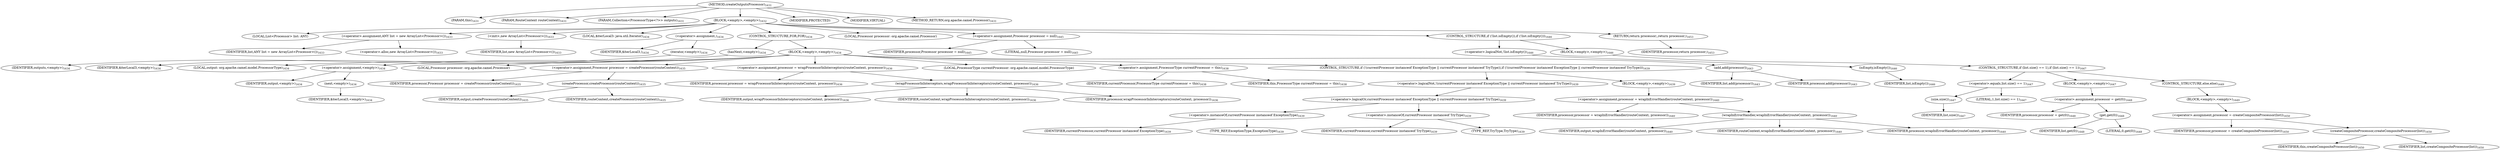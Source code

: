 digraph "createOutputsProcessor" {  
"3141" [label = <(METHOD,createOutputsProcessor)<SUB>1631</SUB>> ]
"446" [label = <(PARAM,this)<SUB>1631</SUB>> ]
"3142" [label = <(PARAM,RouteContext routeContext)<SUB>1631</SUB>> ]
"3143" [label = <(PARAM,Collection&lt;ProcessorType&lt;?&gt;&gt; outputs)<SUB>1631</SUB>> ]
"3144" [label = <(BLOCK,&lt;empty&gt;,&lt;empty&gt;)<SUB>1632</SUB>> ]
"444" [label = <(LOCAL,List&lt;Processor&gt; list: ANY)> ]
"3145" [label = <(&lt;operator&gt;.assignment,ANY list = new ArrayList&lt;Processor&gt;())<SUB>1633</SUB>> ]
"3146" [label = <(IDENTIFIER,list,ANY list = new ArrayList&lt;Processor&gt;())<SUB>1633</SUB>> ]
"3147" [label = <(&lt;operator&gt;.alloc,new ArrayList&lt;Processor&gt;())<SUB>1633</SUB>> ]
"3148" [label = <(&lt;init&gt;,new ArrayList&lt;Processor&gt;())<SUB>1633</SUB>> ]
"443" [label = <(IDENTIFIER,list,new ArrayList&lt;Processor&gt;())<SUB>1633</SUB>> ]
"3149" [label = <(LOCAL,$iterLocal3: java.util.Iterator)<SUB>1634</SUB>> ]
"3150" [label = <(&lt;operator&gt;.assignment,)<SUB>1634</SUB>> ]
"3151" [label = <(IDENTIFIER,$iterLocal3,)<SUB>1634</SUB>> ]
"3152" [label = <(iterator,&lt;empty&gt;)<SUB>1634</SUB>> ]
"3153" [label = <(IDENTIFIER,outputs,&lt;empty&gt;)<SUB>1634</SUB>> ]
"3154" [label = <(CONTROL_STRUCTURE,FOR,FOR)<SUB>1634</SUB>> ]
"3155" [label = <(hasNext,&lt;empty&gt;)<SUB>1634</SUB>> ]
"3156" [label = <(IDENTIFIER,$iterLocal3,&lt;empty&gt;)<SUB>1634</SUB>> ]
"3157" [label = <(BLOCK,&lt;empty&gt;,&lt;empty&gt;)<SUB>1634</SUB>> ]
"3158" [label = <(LOCAL,output: org.apache.camel.model.ProcessorType)<SUB>1634</SUB>> ]
"3159" [label = <(&lt;operator&gt;.assignment,&lt;empty&gt;)<SUB>1634</SUB>> ]
"3160" [label = <(IDENTIFIER,output,&lt;empty&gt;)<SUB>1634</SUB>> ]
"3161" [label = <(next,&lt;empty&gt;)<SUB>1634</SUB>> ]
"3162" [label = <(IDENTIFIER,$iterLocal3,&lt;empty&gt;)<SUB>1634</SUB>> ]
"3163" [label = <(LOCAL,Processor processor: org.apache.camel.Processor)> ]
"3164" [label = <(&lt;operator&gt;.assignment,Processor processor = createProcessor(routeContext))<SUB>1635</SUB>> ]
"3165" [label = <(IDENTIFIER,processor,Processor processor = createProcessor(routeContext))<SUB>1635</SUB>> ]
"3166" [label = <(createProcessor,createProcessor(routeContext))<SUB>1635</SUB>> ]
"3167" [label = <(IDENTIFIER,output,createProcessor(routeContext))<SUB>1635</SUB>> ]
"3168" [label = <(IDENTIFIER,routeContext,createProcessor(routeContext))<SUB>1635</SUB>> ]
"3169" [label = <(&lt;operator&gt;.assignment,processor = wrapProcessorInInterceptors(routeContext, processor))<SUB>1636</SUB>> ]
"3170" [label = <(IDENTIFIER,processor,processor = wrapProcessorInInterceptors(routeContext, processor))<SUB>1636</SUB>> ]
"3171" [label = <(wrapProcessorInInterceptors,wrapProcessorInInterceptors(routeContext, processor))<SUB>1636</SUB>> ]
"3172" [label = <(IDENTIFIER,output,wrapProcessorInInterceptors(routeContext, processor))<SUB>1636</SUB>> ]
"3173" [label = <(IDENTIFIER,routeContext,wrapProcessorInInterceptors(routeContext, processor))<SUB>1636</SUB>> ]
"3174" [label = <(IDENTIFIER,processor,wrapProcessorInInterceptors(routeContext, processor))<SUB>1636</SUB>> ]
"3175" [label = <(LOCAL,ProcessorType currentProcessor: org.apache.camel.model.ProcessorType)> ]
"3176" [label = <(&lt;operator&gt;.assignment,ProcessorType currentProcessor = this)<SUB>1638</SUB>> ]
"3177" [label = <(IDENTIFIER,currentProcessor,ProcessorType currentProcessor = this)<SUB>1638</SUB>> ]
"445" [label = <(IDENTIFIER,this,ProcessorType currentProcessor = this)<SUB>1638</SUB>> ]
"3178" [label = <(CONTROL_STRUCTURE,if (!(currentProcessor instanceof ExceptionType || currentProcessor instanceof TryType)),if (!(currentProcessor instanceof ExceptionType || currentProcessor instanceof TryType)))<SUB>1639</SUB>> ]
"3179" [label = <(&lt;operator&gt;.logicalNot,!(currentProcessor instanceof ExceptionType || currentProcessor instanceof TryType))<SUB>1639</SUB>> ]
"3180" [label = <(&lt;operator&gt;.logicalOr,currentProcessor instanceof ExceptionType || currentProcessor instanceof TryType)<SUB>1639</SUB>> ]
"3181" [label = <(&lt;operator&gt;.instanceOf,currentProcessor instanceof ExceptionType)<SUB>1639</SUB>> ]
"3182" [label = <(IDENTIFIER,currentProcessor,currentProcessor instanceof ExceptionType)<SUB>1639</SUB>> ]
"3183" [label = <(TYPE_REF,ExceptionType,ExceptionType)<SUB>1639</SUB>> ]
"3184" [label = <(&lt;operator&gt;.instanceOf,currentProcessor instanceof TryType)<SUB>1639</SUB>> ]
"3185" [label = <(IDENTIFIER,currentProcessor,currentProcessor instanceof TryType)<SUB>1639</SUB>> ]
"3186" [label = <(TYPE_REF,TryType,TryType)<SUB>1639</SUB>> ]
"3187" [label = <(BLOCK,&lt;empty&gt;,&lt;empty&gt;)<SUB>1639</SUB>> ]
"3188" [label = <(&lt;operator&gt;.assignment,processor = wrapInErrorHandler(routeContext, processor))<SUB>1640</SUB>> ]
"3189" [label = <(IDENTIFIER,processor,processor = wrapInErrorHandler(routeContext, processor))<SUB>1640</SUB>> ]
"3190" [label = <(wrapInErrorHandler,wrapInErrorHandler(routeContext, processor))<SUB>1640</SUB>> ]
"3191" [label = <(IDENTIFIER,output,wrapInErrorHandler(routeContext, processor))<SUB>1640</SUB>> ]
"3192" [label = <(IDENTIFIER,routeContext,wrapInErrorHandler(routeContext, processor))<SUB>1640</SUB>> ]
"3193" [label = <(IDENTIFIER,processor,wrapInErrorHandler(routeContext, processor))<SUB>1640</SUB>> ]
"3194" [label = <(add,add(processor))<SUB>1643</SUB>> ]
"3195" [label = <(IDENTIFIER,list,add(processor))<SUB>1643</SUB>> ]
"3196" [label = <(IDENTIFIER,processor,add(processor))<SUB>1643</SUB>> ]
"3197" [label = <(LOCAL,Processor processor: org.apache.camel.Processor)> ]
"3198" [label = <(&lt;operator&gt;.assignment,Processor processor = null)<SUB>1645</SUB>> ]
"3199" [label = <(IDENTIFIER,processor,Processor processor = null)<SUB>1645</SUB>> ]
"3200" [label = <(LITERAL,null,Processor processor = null)<SUB>1645</SUB>> ]
"3201" [label = <(CONTROL_STRUCTURE,if (!list.isEmpty()),if (!list.isEmpty()))<SUB>1646</SUB>> ]
"3202" [label = <(&lt;operator&gt;.logicalNot,!list.isEmpty())<SUB>1646</SUB>> ]
"3203" [label = <(isEmpty,isEmpty())<SUB>1646</SUB>> ]
"3204" [label = <(IDENTIFIER,list,isEmpty())<SUB>1646</SUB>> ]
"3205" [label = <(BLOCK,&lt;empty&gt;,&lt;empty&gt;)<SUB>1646</SUB>> ]
"3206" [label = <(CONTROL_STRUCTURE,if (list.size() == 1),if (list.size() == 1))<SUB>1647</SUB>> ]
"3207" [label = <(&lt;operator&gt;.equals,list.size() == 1)<SUB>1647</SUB>> ]
"3208" [label = <(size,size())<SUB>1647</SUB>> ]
"3209" [label = <(IDENTIFIER,list,size())<SUB>1647</SUB>> ]
"3210" [label = <(LITERAL,1,list.size() == 1)<SUB>1647</SUB>> ]
"3211" [label = <(BLOCK,&lt;empty&gt;,&lt;empty&gt;)<SUB>1647</SUB>> ]
"3212" [label = <(&lt;operator&gt;.assignment,processor = get(0))<SUB>1648</SUB>> ]
"3213" [label = <(IDENTIFIER,processor,processor = get(0))<SUB>1648</SUB>> ]
"3214" [label = <(get,get(0))<SUB>1648</SUB>> ]
"3215" [label = <(IDENTIFIER,list,get(0))<SUB>1648</SUB>> ]
"3216" [label = <(LITERAL,0,get(0))<SUB>1648</SUB>> ]
"3217" [label = <(CONTROL_STRUCTURE,else,else)<SUB>1649</SUB>> ]
"3218" [label = <(BLOCK,&lt;empty&gt;,&lt;empty&gt;)<SUB>1649</SUB>> ]
"3219" [label = <(&lt;operator&gt;.assignment,processor = createCompositeProcessor(list))<SUB>1650</SUB>> ]
"3220" [label = <(IDENTIFIER,processor,processor = createCompositeProcessor(list))<SUB>1650</SUB>> ]
"3221" [label = <(createCompositeProcessor,createCompositeProcessor(list))<SUB>1650</SUB>> ]
"447" [label = <(IDENTIFIER,this,createCompositeProcessor(list))<SUB>1650</SUB>> ]
"3222" [label = <(IDENTIFIER,list,createCompositeProcessor(list))<SUB>1650</SUB>> ]
"3223" [label = <(RETURN,return processor;,return processor;)<SUB>1653</SUB>> ]
"3224" [label = <(IDENTIFIER,processor,return processor;)<SUB>1653</SUB>> ]
"3225" [label = <(MODIFIER,PROTECTED)> ]
"3226" [label = <(MODIFIER,VIRTUAL)> ]
"3227" [label = <(METHOD_RETURN,org.apache.camel.Processor)<SUB>1631</SUB>> ]
  "3141" -> "446" 
  "3141" -> "3142" 
  "3141" -> "3143" 
  "3141" -> "3144" 
  "3141" -> "3225" 
  "3141" -> "3226" 
  "3141" -> "3227" 
  "3144" -> "444" 
  "3144" -> "3145" 
  "3144" -> "3148" 
  "3144" -> "3149" 
  "3144" -> "3150" 
  "3144" -> "3154" 
  "3144" -> "3197" 
  "3144" -> "3198" 
  "3144" -> "3201" 
  "3144" -> "3223" 
  "3145" -> "3146" 
  "3145" -> "3147" 
  "3148" -> "443" 
  "3150" -> "3151" 
  "3150" -> "3152" 
  "3152" -> "3153" 
  "3154" -> "3155" 
  "3154" -> "3157" 
  "3155" -> "3156" 
  "3157" -> "3158" 
  "3157" -> "3159" 
  "3157" -> "3163" 
  "3157" -> "3164" 
  "3157" -> "3169" 
  "3157" -> "3175" 
  "3157" -> "3176" 
  "3157" -> "3178" 
  "3157" -> "3194" 
  "3159" -> "3160" 
  "3159" -> "3161" 
  "3161" -> "3162" 
  "3164" -> "3165" 
  "3164" -> "3166" 
  "3166" -> "3167" 
  "3166" -> "3168" 
  "3169" -> "3170" 
  "3169" -> "3171" 
  "3171" -> "3172" 
  "3171" -> "3173" 
  "3171" -> "3174" 
  "3176" -> "3177" 
  "3176" -> "445" 
  "3178" -> "3179" 
  "3178" -> "3187" 
  "3179" -> "3180" 
  "3180" -> "3181" 
  "3180" -> "3184" 
  "3181" -> "3182" 
  "3181" -> "3183" 
  "3184" -> "3185" 
  "3184" -> "3186" 
  "3187" -> "3188" 
  "3188" -> "3189" 
  "3188" -> "3190" 
  "3190" -> "3191" 
  "3190" -> "3192" 
  "3190" -> "3193" 
  "3194" -> "3195" 
  "3194" -> "3196" 
  "3198" -> "3199" 
  "3198" -> "3200" 
  "3201" -> "3202" 
  "3201" -> "3205" 
  "3202" -> "3203" 
  "3203" -> "3204" 
  "3205" -> "3206" 
  "3206" -> "3207" 
  "3206" -> "3211" 
  "3206" -> "3217" 
  "3207" -> "3208" 
  "3207" -> "3210" 
  "3208" -> "3209" 
  "3211" -> "3212" 
  "3212" -> "3213" 
  "3212" -> "3214" 
  "3214" -> "3215" 
  "3214" -> "3216" 
  "3217" -> "3218" 
  "3218" -> "3219" 
  "3219" -> "3220" 
  "3219" -> "3221" 
  "3221" -> "447" 
  "3221" -> "3222" 
  "3223" -> "3224" 
}
